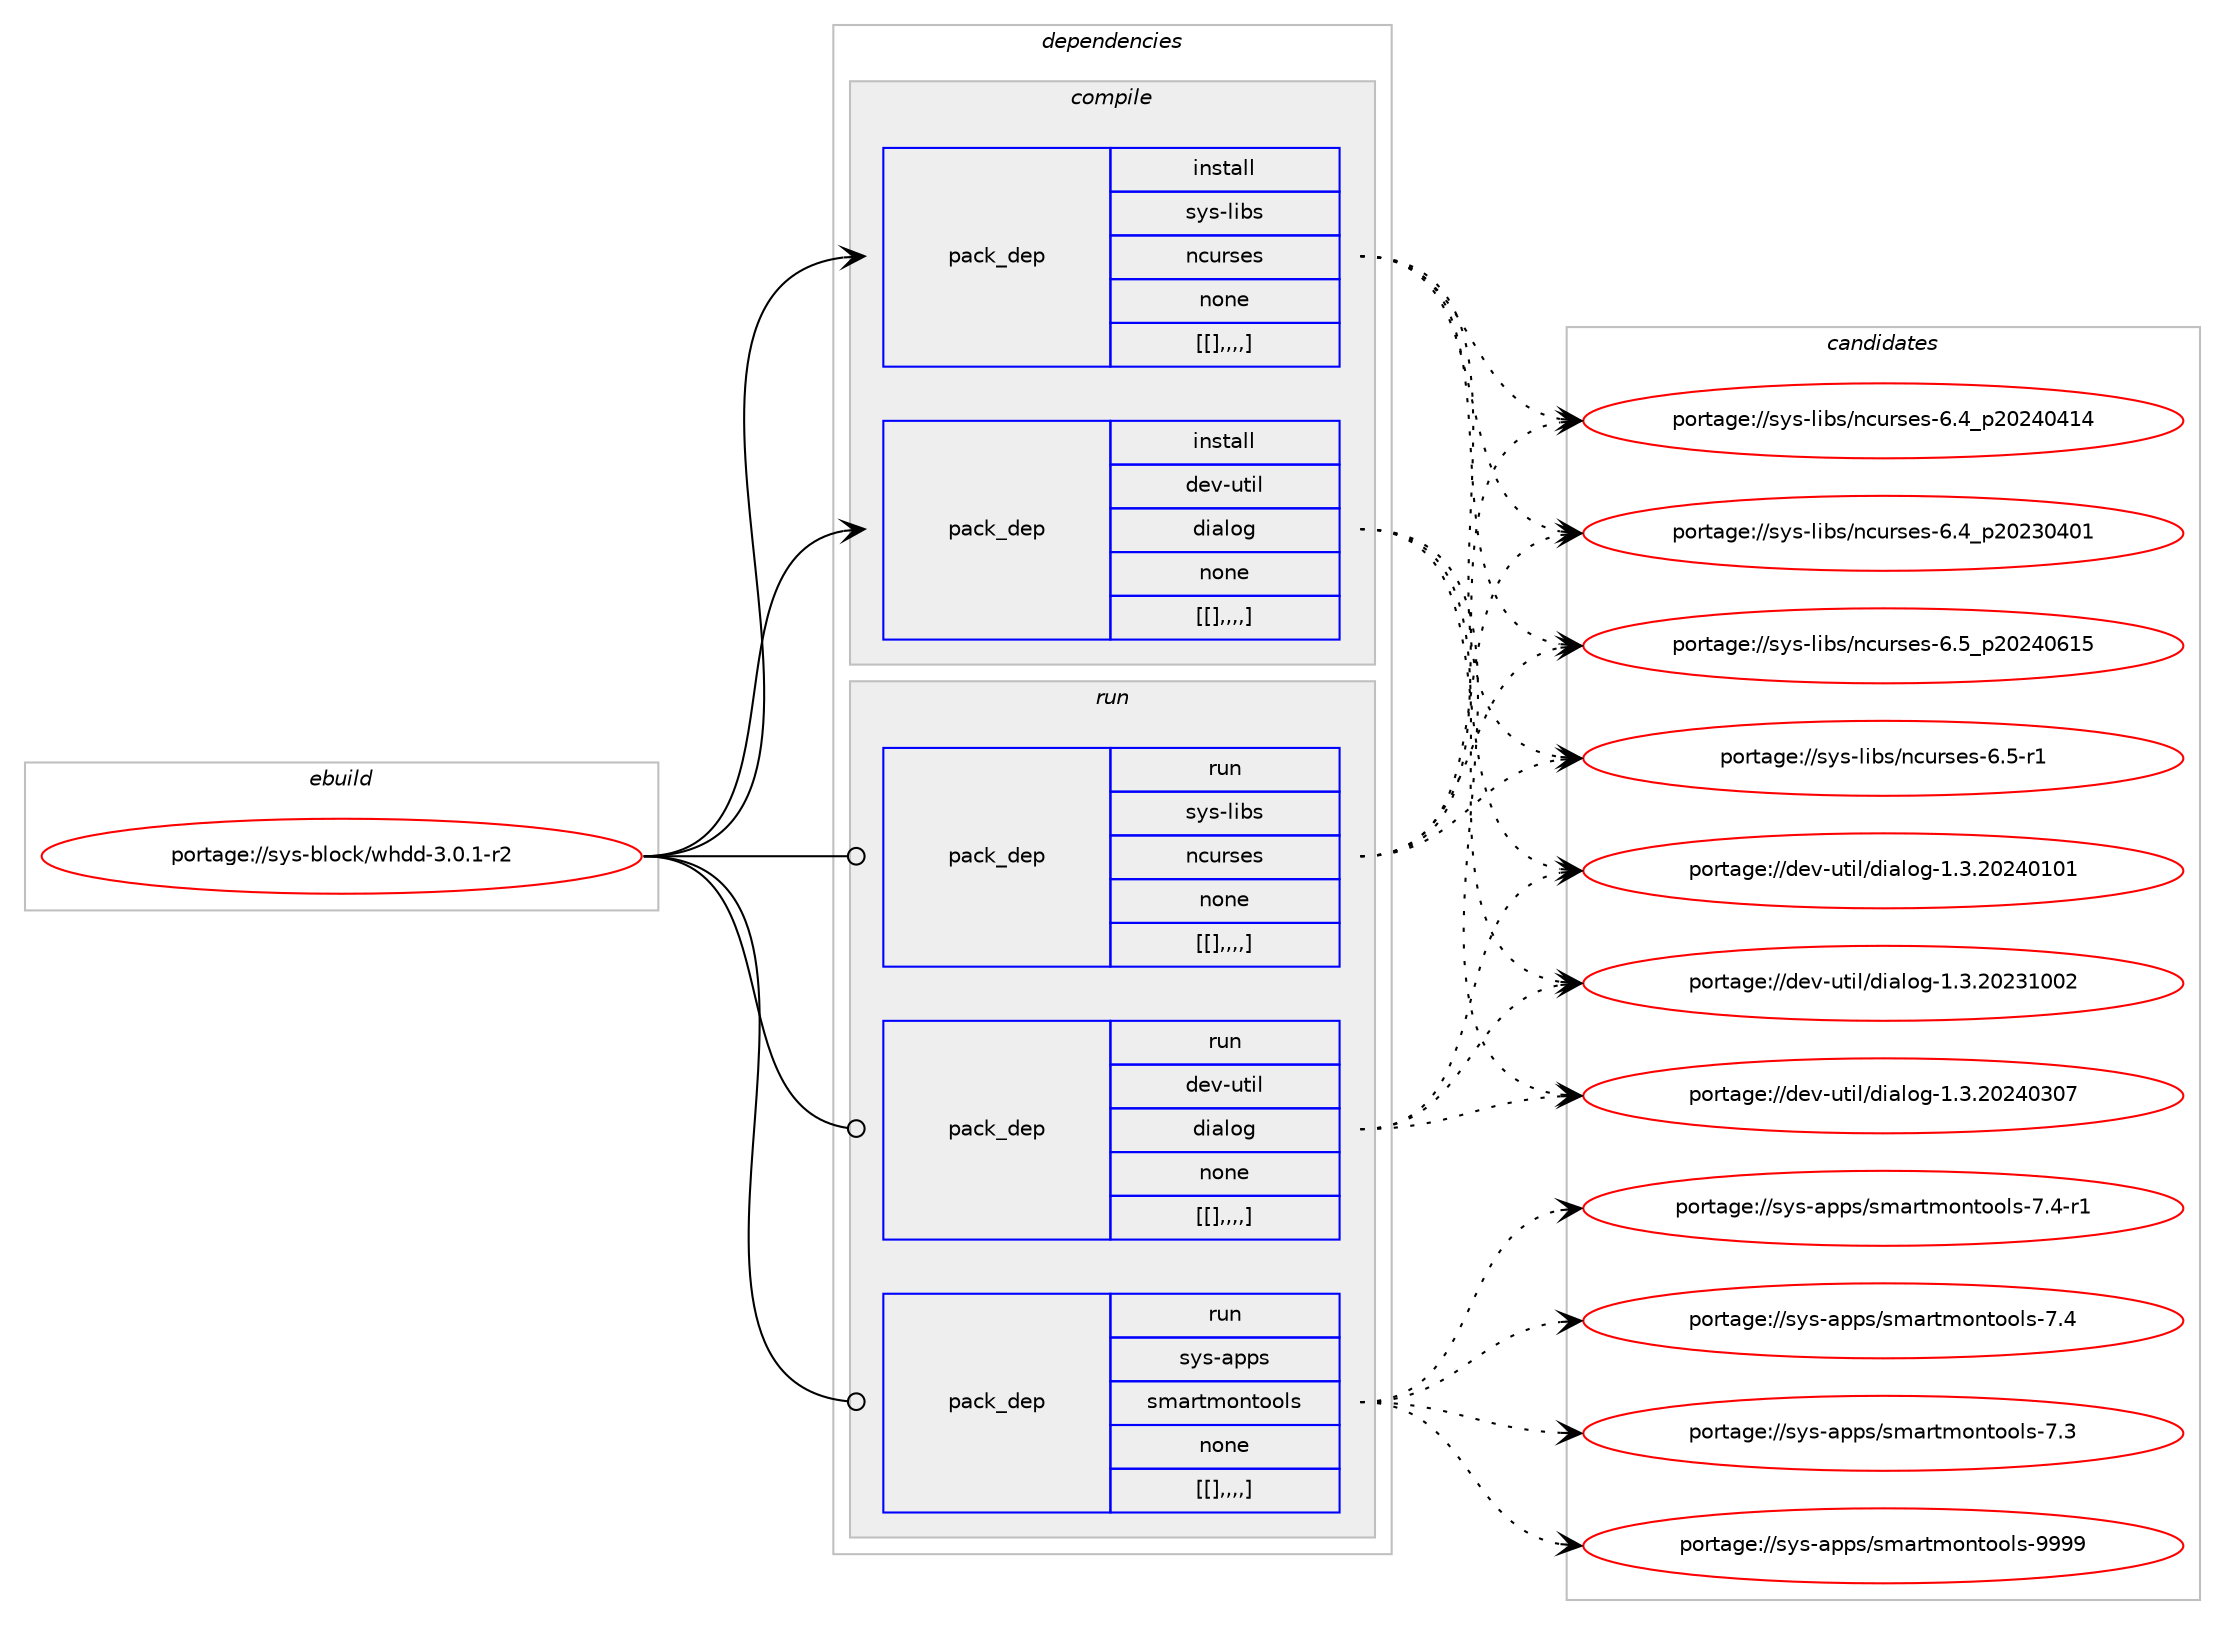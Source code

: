 digraph prolog {

# *************
# Graph options
# *************

newrank=true;
concentrate=true;
compound=true;
graph [rankdir=LR,fontname=Helvetica,fontsize=10,ranksep=1.5];#, ranksep=2.5, nodesep=0.2];
edge  [arrowhead=vee];
node  [fontname=Helvetica,fontsize=10];

# **********
# The ebuild
# **********

subgraph cluster_leftcol {
color=gray;
label=<<i>ebuild</i>>;
id [label="portage://sys-block/whdd-3.0.1-r2", color=red, width=4, href="../sys-block/whdd-3.0.1-r2.svg"];
}

# ****************
# The dependencies
# ****************

subgraph cluster_midcol {
color=gray;
label=<<i>dependencies</i>>;
subgraph cluster_compile {
fillcolor="#eeeeee";
style=filled;
label=<<i>compile</i>>;
subgraph pack324528 {
dependency445722 [label=<<TABLE BORDER="0" CELLBORDER="1" CELLSPACING="0" CELLPADDING="4" WIDTH="220"><TR><TD ROWSPAN="6" CELLPADDING="30">pack_dep</TD></TR><TR><TD WIDTH="110">install</TD></TR><TR><TD>dev-util</TD></TR><TR><TD>dialog</TD></TR><TR><TD>none</TD></TR><TR><TD>[[],,,,]</TD></TR></TABLE>>, shape=none, color=blue];
}
id:e -> dependency445722:w [weight=20,style="solid",arrowhead="vee"];
subgraph pack324529 {
dependency445723 [label=<<TABLE BORDER="0" CELLBORDER="1" CELLSPACING="0" CELLPADDING="4" WIDTH="220"><TR><TD ROWSPAN="6" CELLPADDING="30">pack_dep</TD></TR><TR><TD WIDTH="110">install</TD></TR><TR><TD>sys-libs</TD></TR><TR><TD>ncurses</TD></TR><TR><TD>none</TD></TR><TR><TD>[[],,,,]</TD></TR></TABLE>>, shape=none, color=blue];
}
id:e -> dependency445723:w [weight=20,style="solid",arrowhead="vee"];
}
subgraph cluster_compileandrun {
fillcolor="#eeeeee";
style=filled;
label=<<i>compile and run</i>>;
}
subgraph cluster_run {
fillcolor="#eeeeee";
style=filled;
label=<<i>run</i>>;
subgraph pack324530 {
dependency445724 [label=<<TABLE BORDER="0" CELLBORDER="1" CELLSPACING="0" CELLPADDING="4" WIDTH="220"><TR><TD ROWSPAN="6" CELLPADDING="30">pack_dep</TD></TR><TR><TD WIDTH="110">run</TD></TR><TR><TD>dev-util</TD></TR><TR><TD>dialog</TD></TR><TR><TD>none</TD></TR><TR><TD>[[],,,,]</TD></TR></TABLE>>, shape=none, color=blue];
}
id:e -> dependency445724:w [weight=20,style="solid",arrowhead="odot"];
subgraph pack324531 {
dependency445725 [label=<<TABLE BORDER="0" CELLBORDER="1" CELLSPACING="0" CELLPADDING="4" WIDTH="220"><TR><TD ROWSPAN="6" CELLPADDING="30">pack_dep</TD></TR><TR><TD WIDTH="110">run</TD></TR><TR><TD>sys-apps</TD></TR><TR><TD>smartmontools</TD></TR><TR><TD>none</TD></TR><TR><TD>[[],,,,]</TD></TR></TABLE>>, shape=none, color=blue];
}
id:e -> dependency445725:w [weight=20,style="solid",arrowhead="odot"];
subgraph pack324532 {
dependency445726 [label=<<TABLE BORDER="0" CELLBORDER="1" CELLSPACING="0" CELLPADDING="4" WIDTH="220"><TR><TD ROWSPAN="6" CELLPADDING="30">pack_dep</TD></TR><TR><TD WIDTH="110">run</TD></TR><TR><TD>sys-libs</TD></TR><TR><TD>ncurses</TD></TR><TR><TD>none</TD></TR><TR><TD>[[],,,,]</TD></TR></TABLE>>, shape=none, color=blue];
}
id:e -> dependency445726:w [weight=20,style="solid",arrowhead="odot"];
}
}

# **************
# The candidates
# **************

subgraph cluster_choices {
rank=same;
color=gray;
label=<<i>candidates</i>>;

subgraph choice324528 {
color=black;
nodesep=1;
choice10010111845117116105108471001059710811110345494651465048505248514855 [label="portage://dev-util/dialog-1.3.20240307", color=red, width=4,href="../dev-util/dialog-1.3.20240307.svg"];
choice10010111845117116105108471001059710811110345494651465048505248494849 [label="portage://dev-util/dialog-1.3.20240101", color=red, width=4,href="../dev-util/dialog-1.3.20240101.svg"];
choice10010111845117116105108471001059710811110345494651465048505149484850 [label="portage://dev-util/dialog-1.3.20231002", color=red, width=4,href="../dev-util/dialog-1.3.20231002.svg"];
dependency445722:e -> choice10010111845117116105108471001059710811110345494651465048505248514855:w [style=dotted,weight="100"];
dependency445722:e -> choice10010111845117116105108471001059710811110345494651465048505248494849:w [style=dotted,weight="100"];
dependency445722:e -> choice10010111845117116105108471001059710811110345494651465048505149484850:w [style=dotted,weight="100"];
}
subgraph choice324529 {
color=black;
nodesep=1;
choice1151211154510810598115471109911711411510111545544653951125048505248544953 [label="portage://sys-libs/ncurses-6.5_p20240615", color=red, width=4,href="../sys-libs/ncurses-6.5_p20240615.svg"];
choice11512111545108105981154711099117114115101115455446534511449 [label="portage://sys-libs/ncurses-6.5-r1", color=red, width=4,href="../sys-libs/ncurses-6.5-r1.svg"];
choice1151211154510810598115471109911711411510111545544652951125048505248524952 [label="portage://sys-libs/ncurses-6.4_p20240414", color=red, width=4,href="../sys-libs/ncurses-6.4_p20240414.svg"];
choice1151211154510810598115471109911711411510111545544652951125048505148524849 [label="portage://sys-libs/ncurses-6.4_p20230401", color=red, width=4,href="../sys-libs/ncurses-6.4_p20230401.svg"];
dependency445723:e -> choice1151211154510810598115471109911711411510111545544653951125048505248544953:w [style=dotted,weight="100"];
dependency445723:e -> choice11512111545108105981154711099117114115101115455446534511449:w [style=dotted,weight="100"];
dependency445723:e -> choice1151211154510810598115471109911711411510111545544652951125048505248524952:w [style=dotted,weight="100"];
dependency445723:e -> choice1151211154510810598115471109911711411510111545544652951125048505148524849:w [style=dotted,weight="100"];
}
subgraph choice324530 {
color=black;
nodesep=1;
choice10010111845117116105108471001059710811110345494651465048505248514855 [label="portage://dev-util/dialog-1.3.20240307", color=red, width=4,href="../dev-util/dialog-1.3.20240307.svg"];
choice10010111845117116105108471001059710811110345494651465048505248494849 [label="portage://dev-util/dialog-1.3.20240101", color=red, width=4,href="../dev-util/dialog-1.3.20240101.svg"];
choice10010111845117116105108471001059710811110345494651465048505149484850 [label="portage://dev-util/dialog-1.3.20231002", color=red, width=4,href="../dev-util/dialog-1.3.20231002.svg"];
dependency445724:e -> choice10010111845117116105108471001059710811110345494651465048505248514855:w [style=dotted,weight="100"];
dependency445724:e -> choice10010111845117116105108471001059710811110345494651465048505248494849:w [style=dotted,weight="100"];
dependency445724:e -> choice10010111845117116105108471001059710811110345494651465048505149484850:w [style=dotted,weight="100"];
}
subgraph choice324531 {
color=black;
nodesep=1;
choice115121115459711211211547115109971141161091111101161111111081154557575757 [label="portage://sys-apps/smartmontools-9999", color=red, width=4,href="../sys-apps/smartmontools-9999.svg"];
choice11512111545971121121154711510997114116109111110116111111108115455546524511449 [label="portage://sys-apps/smartmontools-7.4-r1", color=red, width=4,href="../sys-apps/smartmontools-7.4-r1.svg"];
choice1151211154597112112115471151099711411610911111011611111110811545554652 [label="portage://sys-apps/smartmontools-7.4", color=red, width=4,href="../sys-apps/smartmontools-7.4.svg"];
choice1151211154597112112115471151099711411610911111011611111110811545554651 [label="portage://sys-apps/smartmontools-7.3", color=red, width=4,href="../sys-apps/smartmontools-7.3.svg"];
dependency445725:e -> choice115121115459711211211547115109971141161091111101161111111081154557575757:w [style=dotted,weight="100"];
dependency445725:e -> choice11512111545971121121154711510997114116109111110116111111108115455546524511449:w [style=dotted,weight="100"];
dependency445725:e -> choice1151211154597112112115471151099711411610911111011611111110811545554652:w [style=dotted,weight="100"];
dependency445725:e -> choice1151211154597112112115471151099711411610911111011611111110811545554651:w [style=dotted,weight="100"];
}
subgraph choice324532 {
color=black;
nodesep=1;
choice1151211154510810598115471109911711411510111545544653951125048505248544953 [label="portage://sys-libs/ncurses-6.5_p20240615", color=red, width=4,href="../sys-libs/ncurses-6.5_p20240615.svg"];
choice11512111545108105981154711099117114115101115455446534511449 [label="portage://sys-libs/ncurses-6.5-r1", color=red, width=4,href="../sys-libs/ncurses-6.5-r1.svg"];
choice1151211154510810598115471109911711411510111545544652951125048505248524952 [label="portage://sys-libs/ncurses-6.4_p20240414", color=red, width=4,href="../sys-libs/ncurses-6.4_p20240414.svg"];
choice1151211154510810598115471109911711411510111545544652951125048505148524849 [label="portage://sys-libs/ncurses-6.4_p20230401", color=red, width=4,href="../sys-libs/ncurses-6.4_p20230401.svg"];
dependency445726:e -> choice1151211154510810598115471109911711411510111545544653951125048505248544953:w [style=dotted,weight="100"];
dependency445726:e -> choice11512111545108105981154711099117114115101115455446534511449:w [style=dotted,weight="100"];
dependency445726:e -> choice1151211154510810598115471109911711411510111545544652951125048505248524952:w [style=dotted,weight="100"];
dependency445726:e -> choice1151211154510810598115471109911711411510111545544652951125048505148524849:w [style=dotted,weight="100"];
}
}

}
